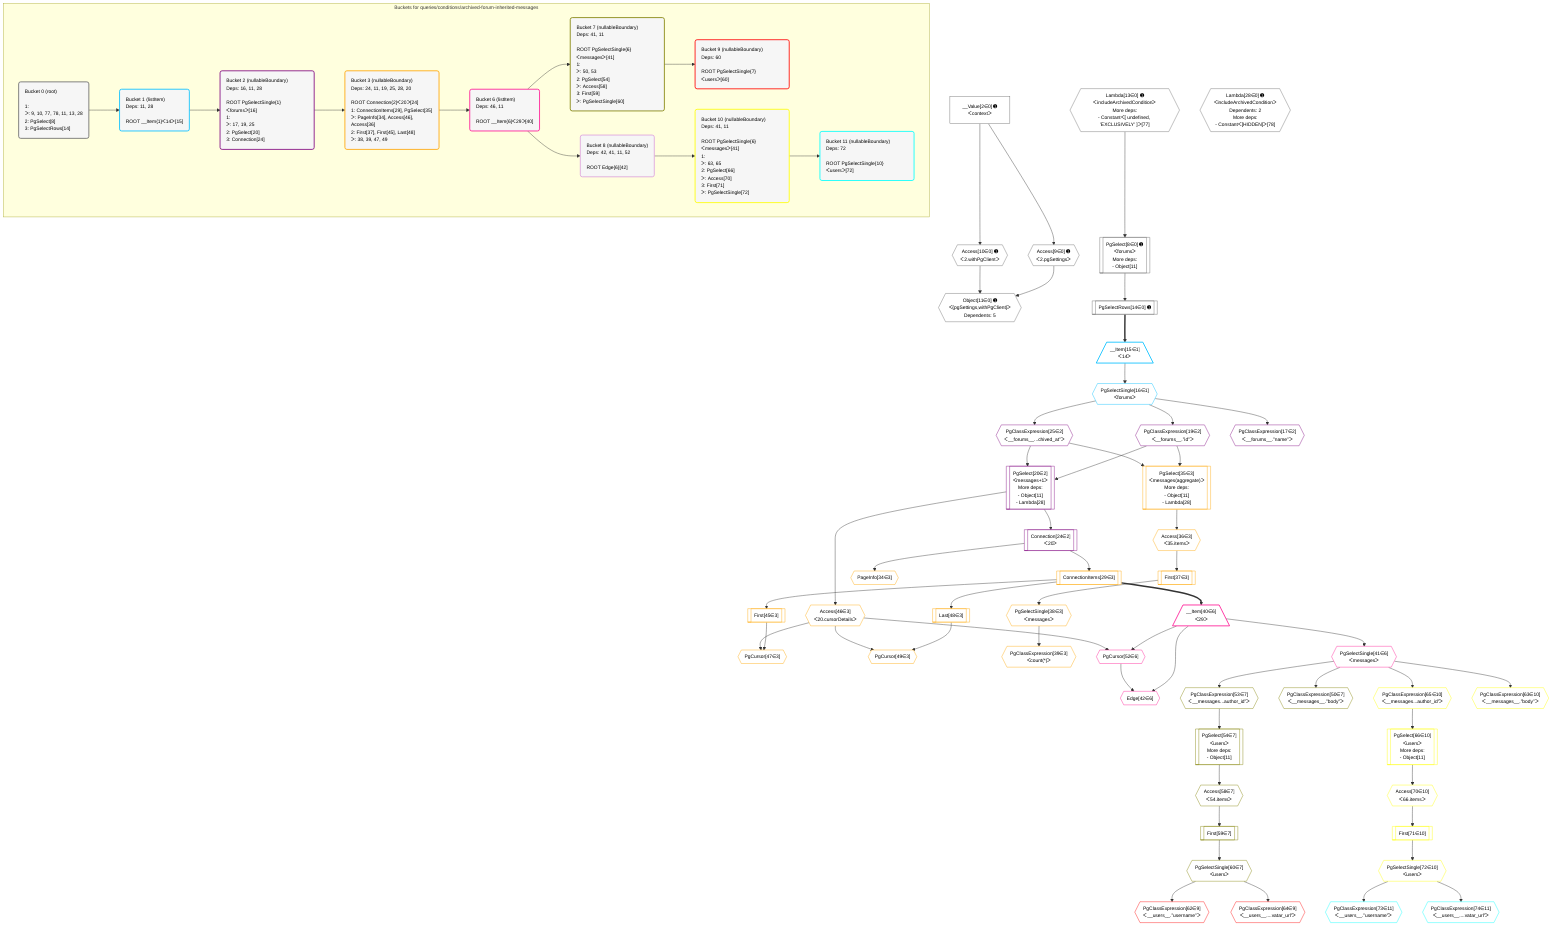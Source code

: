 %%{init: {'themeVariables': { 'fontSize': '12px'}}}%%
graph TD
    classDef path fill:#eee,stroke:#000,color:#000
    classDef plan fill:#fff,stroke-width:1px,color:#000
    classDef itemplan fill:#fff,stroke-width:2px,color:#000
    classDef unbatchedplan fill:#dff,stroke-width:1px,color:#000
    classDef sideeffectplan fill:#fcc,stroke-width:2px,color:#000
    classDef bucket fill:#f6f6f6,color:#000,stroke-width:2px,text-align:left

    subgraph "Buckets for queries/conditions/archived-forum-inherited-messages"
    Bucket0("Bucket 0 (root)<br /><br />1: <br />ᐳ: 9, 10, 77, 78, 11, 13, 28<br />2: PgSelect[8]<br />3: PgSelectRows[14]"):::bucket
    Bucket1("Bucket 1 (listItem)<br />Deps: 11, 28<br /><br />ROOT __Item{1}ᐸ14ᐳ[15]"):::bucket
    Bucket2("Bucket 2 (nullableBoundary)<br />Deps: 16, 11, 28<br /><br />ROOT PgSelectSingle{1}ᐸforumsᐳ[16]<br />1: <br />ᐳ: 17, 19, 25<br />2: PgSelect[20]<br />3: Connection[24]"):::bucket
    Bucket3("Bucket 3 (nullableBoundary)<br />Deps: 24, 11, 19, 25, 28, 20<br /><br />ROOT Connection{2}ᐸ20ᐳ[24]<br />1: ConnectionItems[29], PgSelect[35]<br />ᐳ: PageInfo[34], Access[46], Access[36]<br />2: First[37], First[45], Last[48]<br />ᐳ: 38, 39, 47, 49"):::bucket
    Bucket6("Bucket 6 (listItem)<br />Deps: 46, 11<br /><br />ROOT __Item{6}ᐸ29ᐳ[40]"):::bucket
    Bucket7("Bucket 7 (nullableBoundary)<br />Deps: 41, 11<br /><br />ROOT PgSelectSingle{6}ᐸmessagesᐳ[41]<br />1: <br />ᐳ: 50, 53<br />2: PgSelect[54]<br />ᐳ: Access[58]<br />3: First[59]<br />ᐳ: PgSelectSingle[60]"):::bucket
    Bucket8("Bucket 8 (nullableBoundary)<br />Deps: 42, 41, 11, 52<br /><br />ROOT Edge{6}[42]"):::bucket
    Bucket9("Bucket 9 (nullableBoundary)<br />Deps: 60<br /><br />ROOT PgSelectSingle{7}ᐸusersᐳ[60]"):::bucket
    Bucket10("Bucket 10 (nullableBoundary)<br />Deps: 41, 11<br /><br />ROOT PgSelectSingle{6}ᐸmessagesᐳ[41]<br />1: <br />ᐳ: 63, 65<br />2: PgSelect[66]<br />ᐳ: Access[70]<br />3: First[71]<br />ᐳ: PgSelectSingle[72]"):::bucket
    Bucket11("Bucket 11 (nullableBoundary)<br />Deps: 72<br /><br />ROOT PgSelectSingle{10}ᐸusersᐳ[72]"):::bucket
    end
    Bucket0 --> Bucket1
    Bucket1 --> Bucket2
    Bucket2 --> Bucket3
    Bucket3 --> Bucket6
    Bucket6 --> Bucket7 & Bucket8
    Bucket7 --> Bucket9
    Bucket8 --> Bucket10
    Bucket10 --> Bucket11

    %% plan dependencies
    PgSelect8[["PgSelect[8∈0] ➊<br />ᐸforumsᐳ<br />More deps:<br />- Object[11]"]]:::plan
    Lambda13{{"Lambda[13∈0] ➊<br />ᐸincludeArchivedConditionᐳ<br />More deps:<br />- Constantᐸ[ undefined, 'EXCLUSIVELY' ]ᐳ[77]"}}:::plan
    Lambda13 --> PgSelect8
    Object11{{"Object[11∈0] ➊<br />ᐸ{pgSettings,withPgClient}ᐳ<br />Dependents: 5"}}:::plan
    Access9{{"Access[9∈0] ➊<br />ᐸ2.pgSettingsᐳ"}}:::plan
    Access10{{"Access[10∈0] ➊<br />ᐸ2.withPgClientᐳ"}}:::plan
    Access9 & Access10 --> Object11
    __Value2["__Value[2∈0] ➊<br />ᐸcontextᐳ"]:::plan
    __Value2 --> Access9
    __Value2 --> Access10
    PgSelectRows14[["PgSelectRows[14∈0] ➊"]]:::plan
    PgSelect8 --> PgSelectRows14
    Lambda28{{"Lambda[28∈0] ➊<br />ᐸincludeArchivedConditionᐳ<br />Dependents: 2<br />More deps:<br />- Constantᐸ[HIDDEN]ᐳ[78]"}}:::plan
    __Item15[/"__Item[15∈1]<br />ᐸ14ᐳ"\]:::itemplan
    PgSelectRows14 ==> __Item15
    PgSelectSingle16{{"PgSelectSingle[16∈1]<br />ᐸforumsᐳ"}}:::plan
    __Item15 --> PgSelectSingle16
    PgSelect20[["PgSelect[20∈2]<br />ᐸmessages+1ᐳ<br />More deps:<br />- Object[11]<br />- Lambda[28]"]]:::plan
    PgClassExpression19{{"PgClassExpression[19∈2]<br />ᐸ__forums__.”id”ᐳ"}}:::plan
    PgClassExpression25{{"PgClassExpression[25∈2]<br />ᐸ__forums__...chived_at”ᐳ"}}:::plan
    PgClassExpression19 & PgClassExpression25 --> PgSelect20
    PgClassExpression17{{"PgClassExpression[17∈2]<br />ᐸ__forums__.”name”ᐳ"}}:::plan
    PgSelectSingle16 --> PgClassExpression17
    PgSelectSingle16 --> PgClassExpression19
    Connection24[["Connection[24∈2]<br />ᐸ20ᐳ"]]:::plan
    PgSelect20 --> Connection24
    PgSelectSingle16 --> PgClassExpression25
    PgSelect35[["PgSelect[35∈3]<br />ᐸmessages(aggregate)ᐳ<br />More deps:<br />- Object[11]<br />- Lambda[28]"]]:::plan
    PgClassExpression19 & PgClassExpression25 --> PgSelect35
    PgCursor47{{"PgCursor[47∈3]"}}:::plan
    First45[["First[45∈3]"]]:::plan
    Access46{{"Access[46∈3]<br />ᐸ20.cursorDetailsᐳ"}}:::plan
    First45 & Access46 --> PgCursor47
    PgCursor49{{"PgCursor[49∈3]"}}:::plan
    Last48[["Last[48∈3]"]]:::plan
    Last48 & Access46 --> PgCursor49
    ConnectionItems29[["ConnectionItems[29∈3]"]]:::plan
    Connection24 --> ConnectionItems29
    PageInfo34{{"PageInfo[34∈3]"}}:::plan
    Connection24 --> PageInfo34
    Access36{{"Access[36∈3]<br />ᐸ35.itemsᐳ"}}:::plan
    PgSelect35 --> Access36
    First37[["First[37∈3]"]]:::plan
    Access36 --> First37
    PgSelectSingle38{{"PgSelectSingle[38∈3]<br />ᐸmessagesᐳ"}}:::plan
    First37 --> PgSelectSingle38
    PgClassExpression39{{"PgClassExpression[39∈3]<br />ᐸcount(*)ᐳ"}}:::plan
    PgSelectSingle38 --> PgClassExpression39
    ConnectionItems29 --> First45
    PgSelect20 --> Access46
    ConnectionItems29 --> Last48
    Edge42{{"Edge[42∈6]"}}:::plan
    __Item40[/"__Item[40∈6]<br />ᐸ29ᐳ"\]:::itemplan
    PgCursor52{{"PgCursor[52∈6]"}}:::plan
    __Item40 & PgCursor52 --> Edge42
    __Item40 & Access46 --> PgCursor52
    ConnectionItems29 ==> __Item40
    PgSelectSingle41{{"PgSelectSingle[41∈6]<br />ᐸmessagesᐳ"}}:::plan
    __Item40 --> PgSelectSingle41
    PgSelect54[["PgSelect[54∈7]<br />ᐸusersᐳ<br />More deps:<br />- Object[11]"]]:::plan
    PgClassExpression53{{"PgClassExpression[53∈7]<br />ᐸ__messages...author_id”ᐳ"}}:::plan
    PgClassExpression53 --> PgSelect54
    PgClassExpression50{{"PgClassExpression[50∈7]<br />ᐸ__messages__.”body”ᐳ"}}:::plan
    PgSelectSingle41 --> PgClassExpression50
    PgSelectSingle41 --> PgClassExpression53
    Access58{{"Access[58∈7]<br />ᐸ54.itemsᐳ"}}:::plan
    PgSelect54 --> Access58
    First59[["First[59∈7]"]]:::plan
    Access58 --> First59
    PgSelectSingle60{{"PgSelectSingle[60∈7]<br />ᐸusersᐳ"}}:::plan
    First59 --> PgSelectSingle60
    PgClassExpression62{{"PgClassExpression[62∈9]<br />ᐸ__users__.”username”ᐳ"}}:::plan
    PgSelectSingle60 --> PgClassExpression62
    PgClassExpression64{{"PgClassExpression[64∈9]<br />ᐸ__users__....vatar_url”ᐳ"}}:::plan
    PgSelectSingle60 --> PgClassExpression64
    PgSelect66[["PgSelect[66∈10]<br />ᐸusersᐳ<br />More deps:<br />- Object[11]"]]:::plan
    PgClassExpression65{{"PgClassExpression[65∈10]<br />ᐸ__messages...author_id”ᐳ"}}:::plan
    PgClassExpression65 --> PgSelect66
    PgClassExpression63{{"PgClassExpression[63∈10]<br />ᐸ__messages__.”body”ᐳ"}}:::plan
    PgSelectSingle41 --> PgClassExpression63
    PgSelectSingle41 --> PgClassExpression65
    Access70{{"Access[70∈10]<br />ᐸ66.itemsᐳ"}}:::plan
    PgSelect66 --> Access70
    First71[["First[71∈10]"]]:::plan
    Access70 --> First71
    PgSelectSingle72{{"PgSelectSingle[72∈10]<br />ᐸusersᐳ"}}:::plan
    First71 --> PgSelectSingle72
    PgClassExpression73{{"PgClassExpression[73∈11]<br />ᐸ__users__.”username”ᐳ"}}:::plan
    PgSelectSingle72 --> PgClassExpression73
    PgClassExpression74{{"PgClassExpression[74∈11]<br />ᐸ__users__....vatar_url”ᐳ"}}:::plan
    PgSelectSingle72 --> PgClassExpression74

    %% define steps
    classDef bucket0 stroke:#696969
    class Bucket0,__Value2,PgSelect8,Access9,Access10,Object11,Lambda13,PgSelectRows14,Lambda28 bucket0
    classDef bucket1 stroke:#00bfff
    class Bucket1,__Item15,PgSelectSingle16 bucket1
    classDef bucket2 stroke:#7f007f
    class Bucket2,PgClassExpression17,PgClassExpression19,PgSelect20,Connection24,PgClassExpression25 bucket2
    classDef bucket3 stroke:#ffa500
    class Bucket3,ConnectionItems29,PageInfo34,PgSelect35,Access36,First37,PgSelectSingle38,PgClassExpression39,First45,Access46,PgCursor47,Last48,PgCursor49 bucket3
    classDef bucket6 stroke:#ff1493
    class Bucket6,__Item40,PgSelectSingle41,Edge42,PgCursor52 bucket6
    classDef bucket7 stroke:#808000
    class Bucket7,PgClassExpression50,PgClassExpression53,PgSelect54,Access58,First59,PgSelectSingle60 bucket7
    classDef bucket8 stroke:#dda0dd
    class Bucket8 bucket8
    classDef bucket9 stroke:#ff0000
    class Bucket9,PgClassExpression62,PgClassExpression64 bucket9
    classDef bucket10 stroke:#ffff00
    class Bucket10,PgClassExpression63,PgClassExpression65,PgSelect66,Access70,First71,PgSelectSingle72 bucket10
    classDef bucket11 stroke:#00ffff
    class Bucket11,PgClassExpression73,PgClassExpression74 bucket11